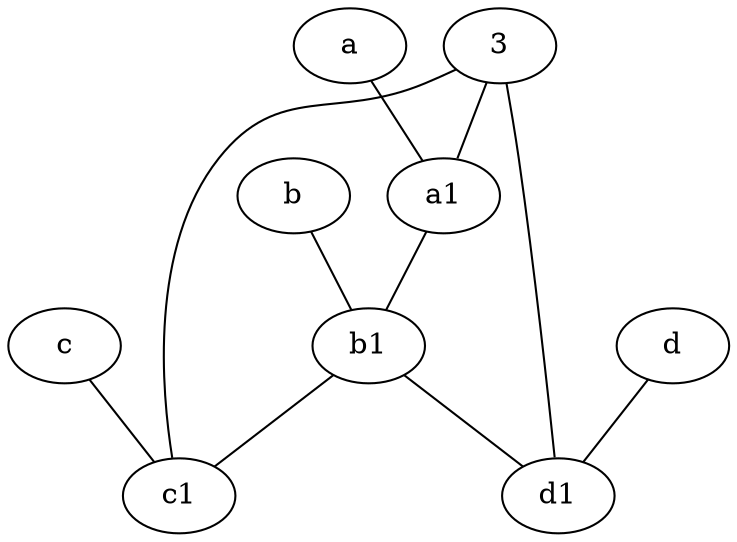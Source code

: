 graph {
	a [pos="8,2!"]
	3
	d [pos="2,5!"]
	b [pos="10,4!"]
	c1 [pos="4.5,3!"]
	c [pos="4.5,2!"]
	a1 [pos="8,3!"]
	d1 [pos="3,5!"]
	b1 [pos="9,4!"]
	3 -- a1
	a -- a1
	a1 -- b1
	3 -- d1
	b -- b1
	3 -- c1
	d -- d1
	b1 -- c1
	c -- c1
	b1 -- d1
}
